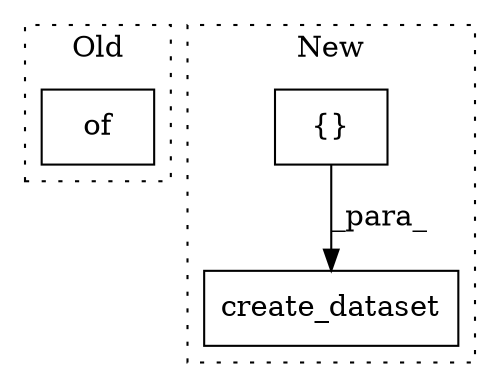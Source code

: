 digraph G {
subgraph cluster0 {
1 [label="of" a="32" s="834,853" l="3,1" shape="box"];
label = "Old";
style="dotted";
}
subgraph cluster1 {
2 [label="create_dataset" a="32" s="1266,1315" l="15,1" shape="box"];
3 [label="{}" a="4" s="1290,1312" l="1,1" shape="box"];
label = "New";
style="dotted";
}
3 -> 2 [label="_para_"];
}